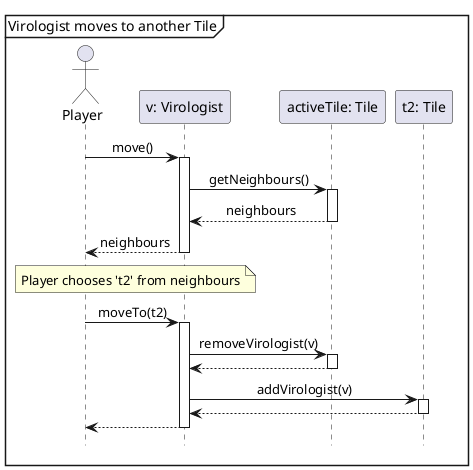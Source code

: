@startuml
'https://plantuml.com/sequence-diagram

hide footbox

skinparam sequenceMessageAlign center
mainframe Virologist moves to another Tile

actor Player as p
participant "v: Virologist" as v
participant "activeTile: Tile" as t1
participant "t2: Tile" as t2

p -> v++ : move()
    v -> t1 ++ : getNeighbours()
    return neighbours
return neighbours
note over p,v: Player chooses 't2' from neighbours
p -> v ++: moveTo(t2)
    v -> t1 ++ : removeVirologist(v)
    return
    v -> t2 ++ : addVirologist(v)
    return
return
@enduml